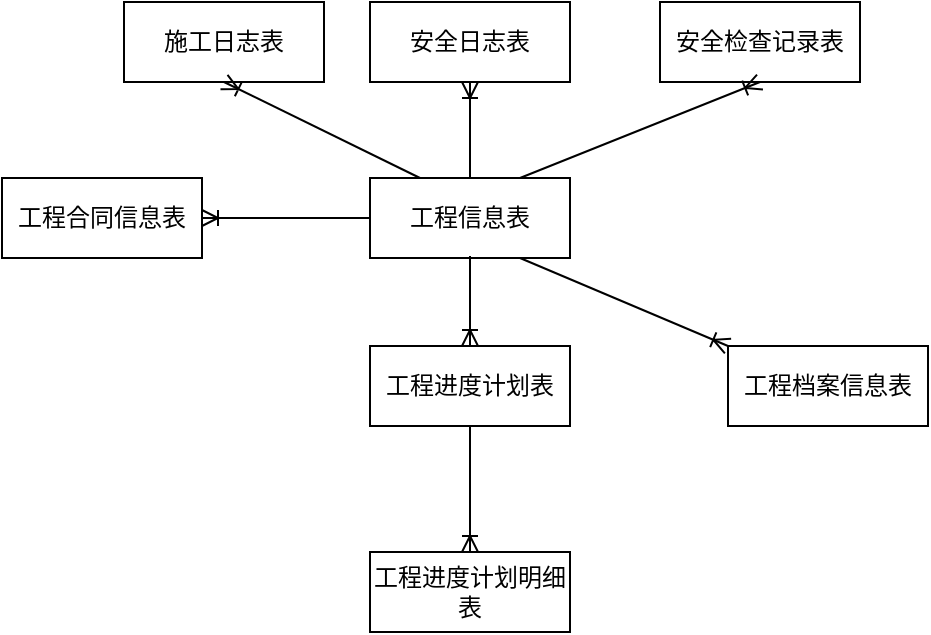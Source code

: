 <mxfile version="14.1.9" type="github">
  <diagram id="R2lEEEUBdFMjLlhIrx00" name="Page-1">
    <mxGraphModel dx="1605" dy="483" grid="0" gridSize="10" guides="1" tooltips="1" connect="1" arrows="1" fold="1" page="0" pageScale="1" pageWidth="850" pageHeight="1100" math="0" shadow="0" extFonts="Permanent Marker^https://fonts.googleapis.com/css?family=Permanent+Marker">
      <root>
        <mxCell id="0" />
        <mxCell id="1" parent="0" />
        <mxCell id="79mZ_QBFB2y2N6wFymqC-1" value="工程信息表" style="whiteSpace=wrap;html=1;align=center;" parent="1" vertex="1">
          <mxGeometry x="20" y="125" width="100" height="40" as="geometry" />
        </mxCell>
        <mxCell id="79mZ_QBFB2y2N6wFymqC-2" value="施工日志表" style="whiteSpace=wrap;html=1;align=center;" parent="1" vertex="1">
          <mxGeometry x="-103" y="37" width="100" height="40" as="geometry" />
        </mxCell>
        <mxCell id="79mZ_QBFB2y2N6wFymqC-3" value="安全日志表" style="whiteSpace=wrap;html=1;align=center;" parent="1" vertex="1">
          <mxGeometry x="20" y="37" width="100" height="40" as="geometry" />
        </mxCell>
        <mxCell id="79mZ_QBFB2y2N6wFymqC-4" value="安全检查记录表" style="whiteSpace=wrap;html=1;align=center;" parent="1" vertex="1">
          <mxGeometry x="165" y="37" width="100" height="40" as="geometry" />
        </mxCell>
        <mxCell id="79mZ_QBFB2y2N6wFymqC-5" value="工程进度计划表" style="whiteSpace=wrap;html=1;align=center;" parent="1" vertex="1">
          <mxGeometry x="20" y="209" width="100" height="40" as="geometry" />
        </mxCell>
        <mxCell id="79mZ_QBFB2y2N6wFymqC-6" value="工程进度计划明细表" style="whiteSpace=wrap;html=1;align=center;" parent="1" vertex="1">
          <mxGeometry x="20" y="312" width="100" height="40" as="geometry" />
        </mxCell>
        <mxCell id="79mZ_QBFB2y2N6wFymqC-7" value="工程合同信息表" style="whiteSpace=wrap;html=1;align=center;" parent="1" vertex="1">
          <mxGeometry x="-164" y="125" width="100" height="40" as="geometry" />
        </mxCell>
        <mxCell id="79mZ_QBFB2y2N6wFymqC-8" value="工程档案信息表" style="whiteSpace=wrap;html=1;align=center;" parent="1" vertex="1">
          <mxGeometry x="199" y="209" width="100" height="40" as="geometry" />
        </mxCell>
        <mxCell id="Z_PvLo9h6I0z9xEGAcHB-1" value="" style="fontSize=12;html=1;endArrow=ERoneToMany;exitX=0;exitY=0.5;exitDx=0;exitDy=0;" edge="1" parent="1" source="79mZ_QBFB2y2N6wFymqC-1" target="79mZ_QBFB2y2N6wFymqC-7">
          <mxGeometry width="100" height="100" relative="1" as="geometry">
            <mxPoint x="12" y="146" as="sourcePoint" />
            <mxPoint x="-33" y="201" as="targetPoint" />
          </mxGeometry>
        </mxCell>
        <mxCell id="Z_PvLo9h6I0z9xEGAcHB-2" value="" style="fontSize=12;html=1;endArrow=ERoneToMany;exitX=0.5;exitY=0.975;exitDx=0;exitDy=0;exitPerimeter=0;entryX=0.5;entryY=0;entryDx=0;entryDy=0;" edge="1" parent="1" source="79mZ_QBFB2y2N6wFymqC-1" target="79mZ_QBFB2y2N6wFymqC-5">
          <mxGeometry width="100" height="100" relative="1" as="geometry">
            <mxPoint x="185" y="424" as="sourcePoint" />
            <mxPoint x="285" y="324" as="targetPoint" />
          </mxGeometry>
        </mxCell>
        <mxCell id="Z_PvLo9h6I0z9xEGAcHB-3" value="" style="fontSize=12;html=1;endArrow=ERoneToMany;exitX=0.5;exitY=1;exitDx=0;exitDy=0;entryX=0.5;entryY=0;entryDx=0;entryDy=0;" edge="1" parent="1" source="79mZ_QBFB2y2N6wFymqC-5" target="79mZ_QBFB2y2N6wFymqC-6">
          <mxGeometry width="100" height="100" relative="1" as="geometry">
            <mxPoint x="179" y="401" as="sourcePoint" />
            <mxPoint x="279" y="301" as="targetPoint" />
          </mxGeometry>
        </mxCell>
        <mxCell id="Z_PvLo9h6I0z9xEGAcHB-4" value="" style="fontSize=12;html=1;endArrow=ERoneToMany;exitX=0.75;exitY=1;exitDx=0;exitDy=0;entryX=0;entryY=0;entryDx=0;entryDy=0;" edge="1" parent="1" source="79mZ_QBFB2y2N6wFymqC-1" target="79mZ_QBFB2y2N6wFymqC-8">
          <mxGeometry width="100" height="100" relative="1" as="geometry">
            <mxPoint x="300" y="429" as="sourcePoint" />
            <mxPoint x="400" y="329" as="targetPoint" />
          </mxGeometry>
        </mxCell>
        <mxCell id="Z_PvLo9h6I0z9xEGAcHB-5" value="" style="fontSize=12;html=1;endArrow=ERoneToMany;entryX=0.5;entryY=1;entryDx=0;entryDy=0;exitX=0.25;exitY=0;exitDx=0;exitDy=0;" edge="1" parent="1" source="79mZ_QBFB2y2N6wFymqC-1" target="79mZ_QBFB2y2N6wFymqC-2">
          <mxGeometry width="100" height="100" relative="1" as="geometry">
            <mxPoint x="-13" y="102" as="sourcePoint" />
            <mxPoint x="98" y="46" as="targetPoint" />
          </mxGeometry>
        </mxCell>
        <mxCell id="Z_PvLo9h6I0z9xEGAcHB-6" value="" style="fontSize=12;html=1;endArrow=ERoneToMany;entryX=0.5;entryY=1;entryDx=0;entryDy=0;exitX=0.5;exitY=0;exitDx=0;exitDy=0;" edge="1" parent="1" source="79mZ_QBFB2y2N6wFymqC-1" target="79mZ_QBFB2y2N6wFymqC-3">
          <mxGeometry width="100" height="100" relative="1" as="geometry">
            <mxPoint x="69" y="119" as="sourcePoint" />
            <mxPoint x="384" y="95" as="targetPoint" />
          </mxGeometry>
        </mxCell>
        <mxCell id="Z_PvLo9h6I0z9xEGAcHB-8" value="" style="fontSize=12;html=1;endArrow=ERoneToMany;exitX=0.75;exitY=0;exitDx=0;exitDy=0;entryX=0.5;entryY=1;entryDx=0;entryDy=0;" edge="1" parent="1" source="79mZ_QBFB2y2N6wFymqC-1" target="79mZ_QBFB2y2N6wFymqC-4">
          <mxGeometry width="100" height="100" relative="1" as="geometry">
            <mxPoint x="288" y="166" as="sourcePoint" />
            <mxPoint x="388" y="66" as="targetPoint" />
          </mxGeometry>
        </mxCell>
      </root>
    </mxGraphModel>
  </diagram>
</mxfile>
